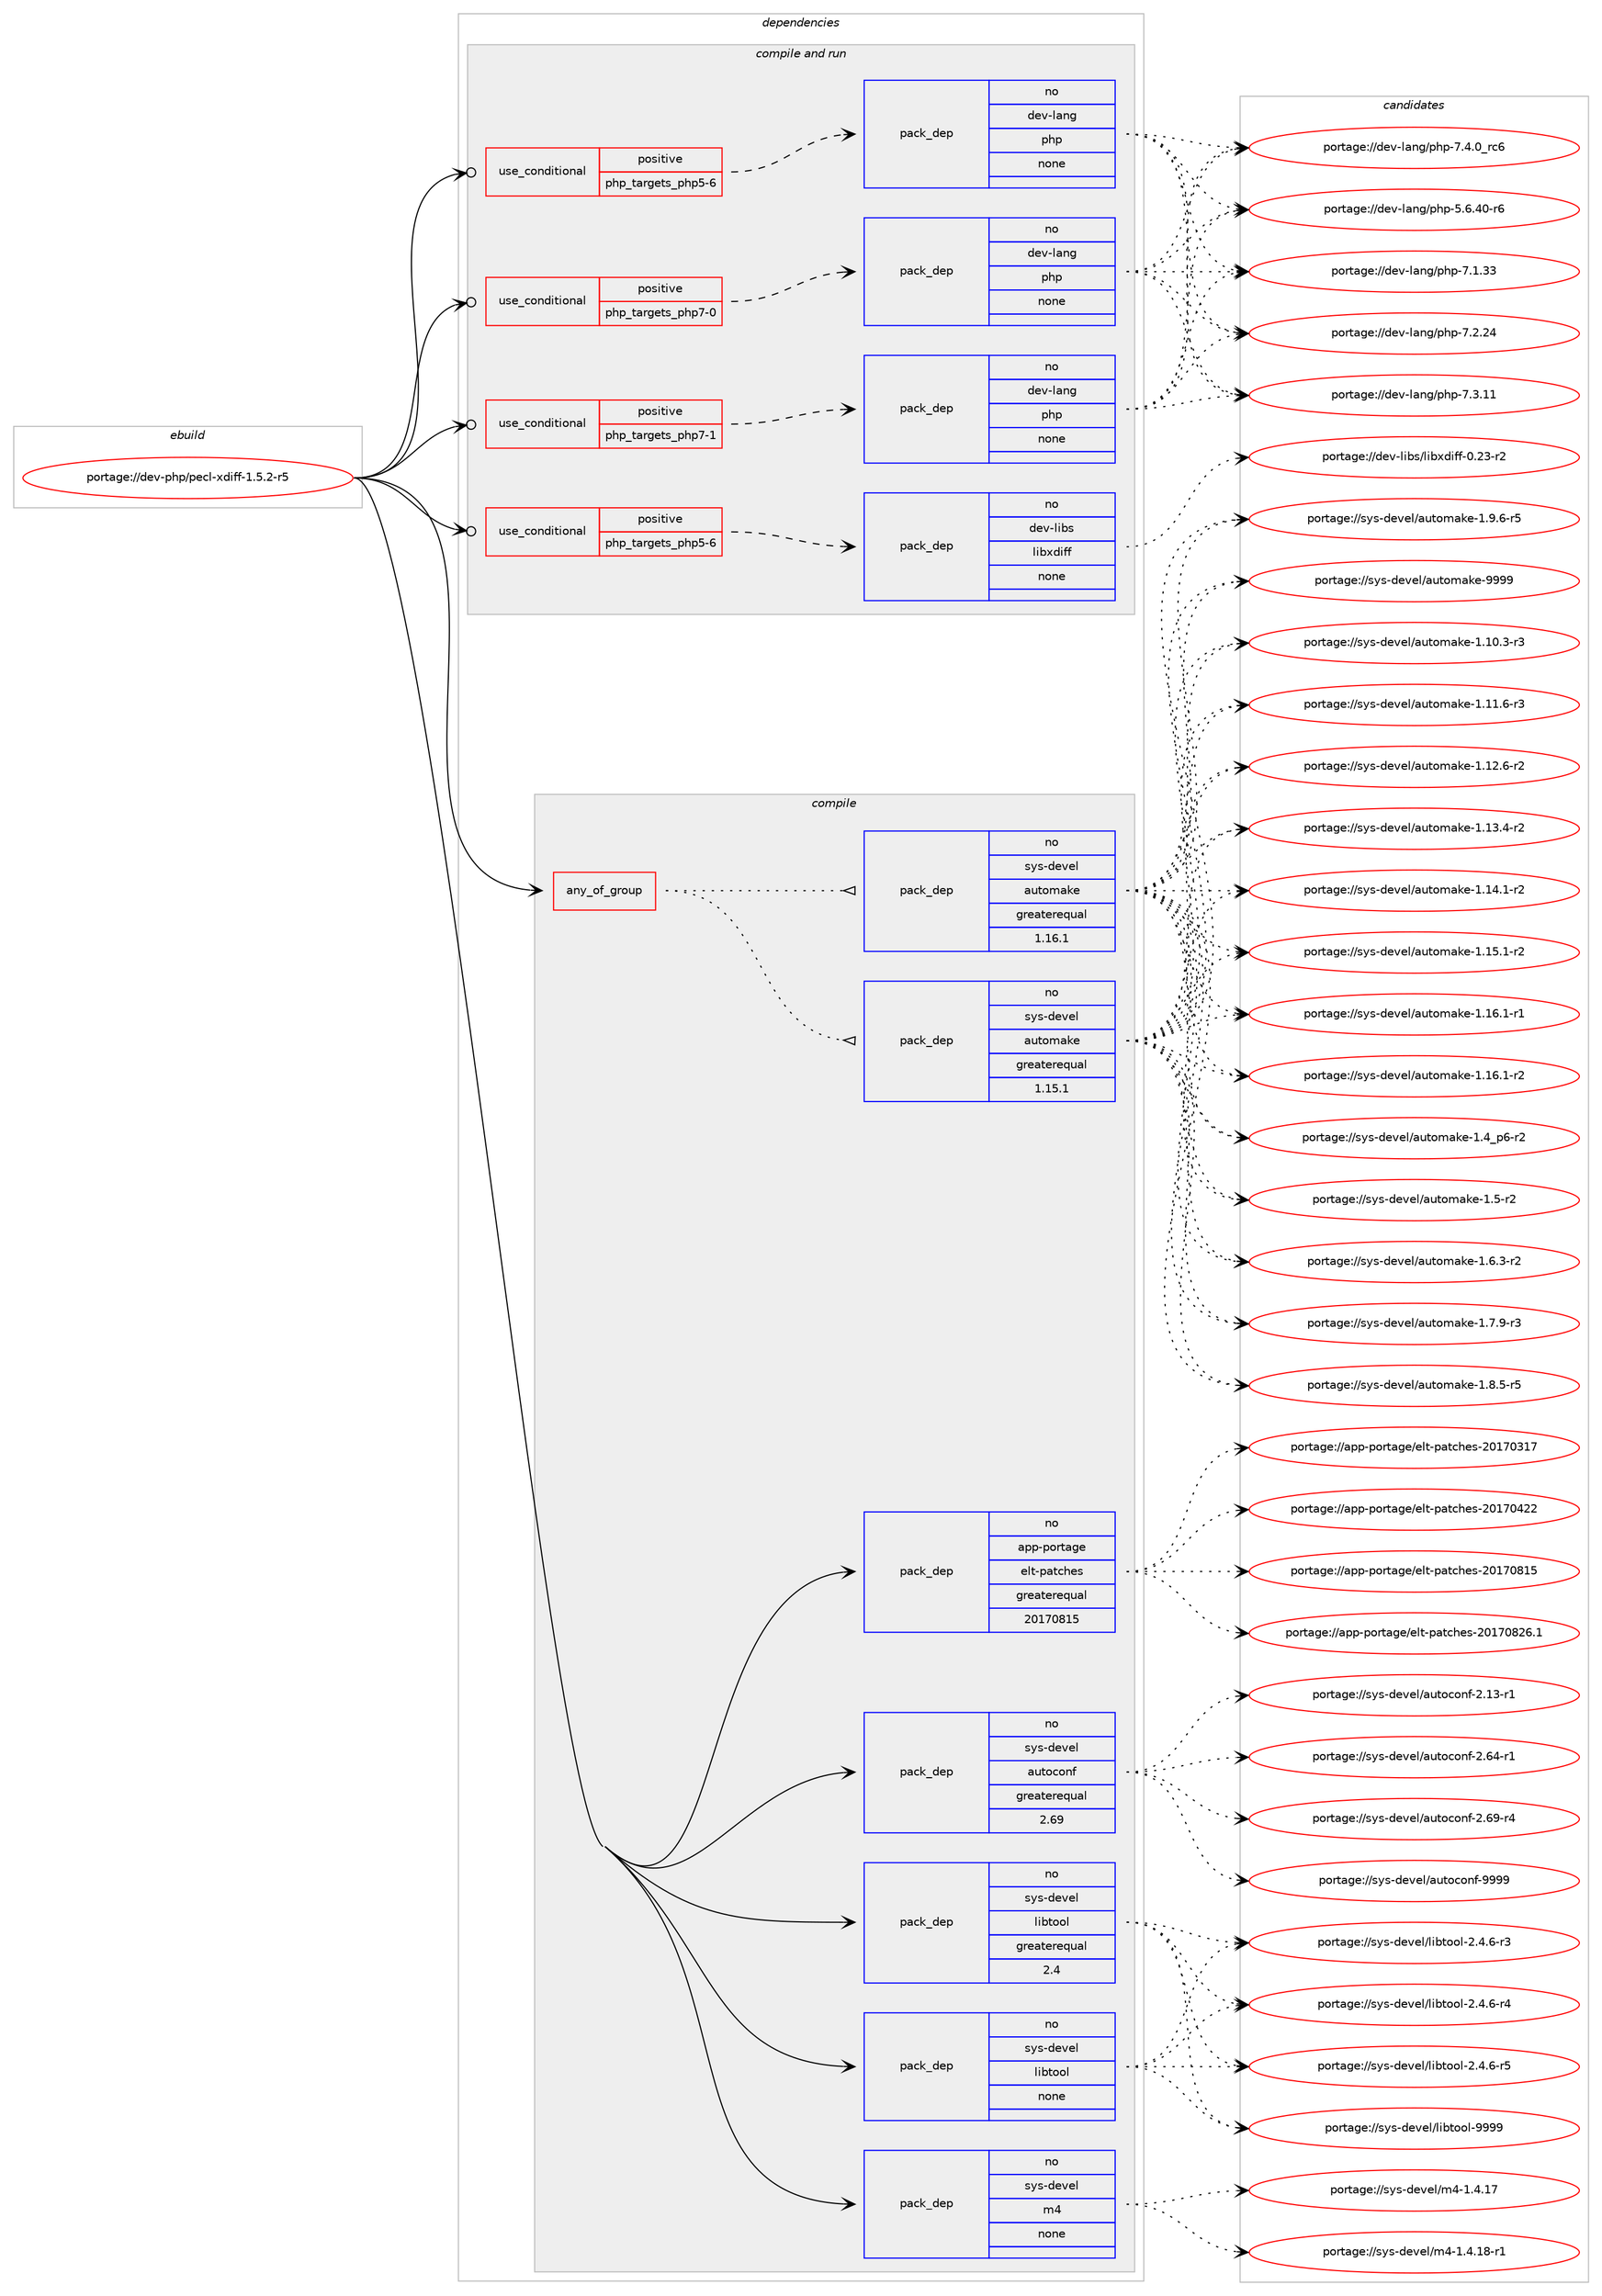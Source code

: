 digraph prolog {

# *************
# Graph options
# *************

newrank=true;
concentrate=true;
compound=true;
graph [rankdir=LR,fontname=Helvetica,fontsize=10,ranksep=1.5];#, ranksep=2.5, nodesep=0.2];
edge  [arrowhead=vee];
node  [fontname=Helvetica,fontsize=10];

# **********
# The ebuild
# **********

subgraph cluster_leftcol {
color=gray;
rank=same;
label=<<i>ebuild</i>>;
id [label="portage://dev-php/pecl-xdiff-1.5.2-r5", color=red, width=4, href="../dev-php/pecl-xdiff-1.5.2-r5.svg"];
}

# ****************
# The dependencies
# ****************

subgraph cluster_midcol {
color=gray;
label=<<i>dependencies</i>>;
subgraph cluster_compile {
fillcolor="#eeeeee";
style=filled;
label=<<i>compile</i>>;
subgraph any3214 {
dependency126390 [label=<<TABLE BORDER="0" CELLBORDER="1" CELLSPACING="0" CELLPADDING="4"><TR><TD CELLPADDING="10">any_of_group</TD></TR></TABLE>>, shape=none, color=red];subgraph pack98508 {
dependency126391 [label=<<TABLE BORDER="0" CELLBORDER="1" CELLSPACING="0" CELLPADDING="4" WIDTH="220"><TR><TD ROWSPAN="6" CELLPADDING="30">pack_dep</TD></TR><TR><TD WIDTH="110">no</TD></TR><TR><TD>sys-devel</TD></TR><TR><TD>automake</TD></TR><TR><TD>greaterequal</TD></TR><TR><TD>1.16.1</TD></TR></TABLE>>, shape=none, color=blue];
}
dependency126390:e -> dependency126391:w [weight=20,style="dotted",arrowhead="oinv"];
subgraph pack98509 {
dependency126392 [label=<<TABLE BORDER="0" CELLBORDER="1" CELLSPACING="0" CELLPADDING="4" WIDTH="220"><TR><TD ROWSPAN="6" CELLPADDING="30">pack_dep</TD></TR><TR><TD WIDTH="110">no</TD></TR><TR><TD>sys-devel</TD></TR><TR><TD>automake</TD></TR><TR><TD>greaterequal</TD></TR><TR><TD>1.15.1</TD></TR></TABLE>>, shape=none, color=blue];
}
dependency126390:e -> dependency126392:w [weight=20,style="dotted",arrowhead="oinv"];
}
id:e -> dependency126390:w [weight=20,style="solid",arrowhead="vee"];
subgraph pack98510 {
dependency126393 [label=<<TABLE BORDER="0" CELLBORDER="1" CELLSPACING="0" CELLPADDING="4" WIDTH="220"><TR><TD ROWSPAN="6" CELLPADDING="30">pack_dep</TD></TR><TR><TD WIDTH="110">no</TD></TR><TR><TD>app-portage</TD></TR><TR><TD>elt-patches</TD></TR><TR><TD>greaterequal</TD></TR><TR><TD>20170815</TD></TR></TABLE>>, shape=none, color=blue];
}
id:e -> dependency126393:w [weight=20,style="solid",arrowhead="vee"];
subgraph pack98511 {
dependency126394 [label=<<TABLE BORDER="0" CELLBORDER="1" CELLSPACING="0" CELLPADDING="4" WIDTH="220"><TR><TD ROWSPAN="6" CELLPADDING="30">pack_dep</TD></TR><TR><TD WIDTH="110">no</TD></TR><TR><TD>sys-devel</TD></TR><TR><TD>autoconf</TD></TR><TR><TD>greaterequal</TD></TR><TR><TD>2.69</TD></TR></TABLE>>, shape=none, color=blue];
}
id:e -> dependency126394:w [weight=20,style="solid",arrowhead="vee"];
subgraph pack98512 {
dependency126395 [label=<<TABLE BORDER="0" CELLBORDER="1" CELLSPACING="0" CELLPADDING="4" WIDTH="220"><TR><TD ROWSPAN="6" CELLPADDING="30">pack_dep</TD></TR><TR><TD WIDTH="110">no</TD></TR><TR><TD>sys-devel</TD></TR><TR><TD>libtool</TD></TR><TR><TD>greaterequal</TD></TR><TR><TD>2.4</TD></TR></TABLE>>, shape=none, color=blue];
}
id:e -> dependency126395:w [weight=20,style="solid",arrowhead="vee"];
subgraph pack98513 {
dependency126396 [label=<<TABLE BORDER="0" CELLBORDER="1" CELLSPACING="0" CELLPADDING="4" WIDTH="220"><TR><TD ROWSPAN="6" CELLPADDING="30">pack_dep</TD></TR><TR><TD WIDTH="110">no</TD></TR><TR><TD>sys-devel</TD></TR><TR><TD>libtool</TD></TR><TR><TD>none</TD></TR><TR><TD></TD></TR></TABLE>>, shape=none, color=blue];
}
id:e -> dependency126396:w [weight=20,style="solid",arrowhead="vee"];
subgraph pack98514 {
dependency126397 [label=<<TABLE BORDER="0" CELLBORDER="1" CELLSPACING="0" CELLPADDING="4" WIDTH="220"><TR><TD ROWSPAN="6" CELLPADDING="30">pack_dep</TD></TR><TR><TD WIDTH="110">no</TD></TR><TR><TD>sys-devel</TD></TR><TR><TD>m4</TD></TR><TR><TD>none</TD></TR><TR><TD></TD></TR></TABLE>>, shape=none, color=blue];
}
id:e -> dependency126397:w [weight=20,style="solid",arrowhead="vee"];
}
subgraph cluster_compileandrun {
fillcolor="#eeeeee";
style=filled;
label=<<i>compile and run</i>>;
subgraph cond24603 {
dependency126398 [label=<<TABLE BORDER="0" CELLBORDER="1" CELLSPACING="0" CELLPADDING="4"><TR><TD ROWSPAN="3" CELLPADDING="10">use_conditional</TD></TR><TR><TD>positive</TD></TR><TR><TD>php_targets_php5-6</TD></TR></TABLE>>, shape=none, color=red];
subgraph pack98515 {
dependency126399 [label=<<TABLE BORDER="0" CELLBORDER="1" CELLSPACING="0" CELLPADDING="4" WIDTH="220"><TR><TD ROWSPAN="6" CELLPADDING="30">pack_dep</TD></TR><TR><TD WIDTH="110">no</TD></TR><TR><TD>dev-lang</TD></TR><TR><TD>php</TD></TR><TR><TD>none</TD></TR><TR><TD></TD></TR></TABLE>>, shape=none, color=blue];
}
dependency126398:e -> dependency126399:w [weight=20,style="dashed",arrowhead="vee"];
}
id:e -> dependency126398:w [weight=20,style="solid",arrowhead="odotvee"];
subgraph cond24604 {
dependency126400 [label=<<TABLE BORDER="0" CELLBORDER="1" CELLSPACING="0" CELLPADDING="4"><TR><TD ROWSPAN="3" CELLPADDING="10">use_conditional</TD></TR><TR><TD>positive</TD></TR><TR><TD>php_targets_php5-6</TD></TR></TABLE>>, shape=none, color=red];
subgraph pack98516 {
dependency126401 [label=<<TABLE BORDER="0" CELLBORDER="1" CELLSPACING="0" CELLPADDING="4" WIDTH="220"><TR><TD ROWSPAN="6" CELLPADDING="30">pack_dep</TD></TR><TR><TD WIDTH="110">no</TD></TR><TR><TD>dev-libs</TD></TR><TR><TD>libxdiff</TD></TR><TR><TD>none</TD></TR><TR><TD></TD></TR></TABLE>>, shape=none, color=blue];
}
dependency126400:e -> dependency126401:w [weight=20,style="dashed",arrowhead="vee"];
}
id:e -> dependency126400:w [weight=20,style="solid",arrowhead="odotvee"];
subgraph cond24605 {
dependency126402 [label=<<TABLE BORDER="0" CELLBORDER="1" CELLSPACING="0" CELLPADDING="4"><TR><TD ROWSPAN="3" CELLPADDING="10">use_conditional</TD></TR><TR><TD>positive</TD></TR><TR><TD>php_targets_php7-0</TD></TR></TABLE>>, shape=none, color=red];
subgraph pack98517 {
dependency126403 [label=<<TABLE BORDER="0" CELLBORDER="1" CELLSPACING="0" CELLPADDING="4" WIDTH="220"><TR><TD ROWSPAN="6" CELLPADDING="30">pack_dep</TD></TR><TR><TD WIDTH="110">no</TD></TR><TR><TD>dev-lang</TD></TR><TR><TD>php</TD></TR><TR><TD>none</TD></TR><TR><TD></TD></TR></TABLE>>, shape=none, color=blue];
}
dependency126402:e -> dependency126403:w [weight=20,style="dashed",arrowhead="vee"];
}
id:e -> dependency126402:w [weight=20,style="solid",arrowhead="odotvee"];
subgraph cond24606 {
dependency126404 [label=<<TABLE BORDER="0" CELLBORDER="1" CELLSPACING="0" CELLPADDING="4"><TR><TD ROWSPAN="3" CELLPADDING="10">use_conditional</TD></TR><TR><TD>positive</TD></TR><TR><TD>php_targets_php7-1</TD></TR></TABLE>>, shape=none, color=red];
subgraph pack98518 {
dependency126405 [label=<<TABLE BORDER="0" CELLBORDER="1" CELLSPACING="0" CELLPADDING="4" WIDTH="220"><TR><TD ROWSPAN="6" CELLPADDING="30">pack_dep</TD></TR><TR><TD WIDTH="110">no</TD></TR><TR><TD>dev-lang</TD></TR><TR><TD>php</TD></TR><TR><TD>none</TD></TR><TR><TD></TD></TR></TABLE>>, shape=none, color=blue];
}
dependency126404:e -> dependency126405:w [weight=20,style="dashed",arrowhead="vee"];
}
id:e -> dependency126404:w [weight=20,style="solid",arrowhead="odotvee"];
}
subgraph cluster_run {
fillcolor="#eeeeee";
style=filled;
label=<<i>run</i>>;
}
}

# **************
# The candidates
# **************

subgraph cluster_choices {
rank=same;
color=gray;
label=<<i>candidates</i>>;

subgraph choice98508 {
color=black;
nodesep=1;
choiceportage11512111545100101118101108479711711611110997107101454946494846514511451 [label="portage://sys-devel/automake-1.10.3-r3", color=red, width=4,href="../sys-devel/automake-1.10.3-r3.svg"];
choiceportage11512111545100101118101108479711711611110997107101454946494946544511451 [label="portage://sys-devel/automake-1.11.6-r3", color=red, width=4,href="../sys-devel/automake-1.11.6-r3.svg"];
choiceportage11512111545100101118101108479711711611110997107101454946495046544511450 [label="portage://sys-devel/automake-1.12.6-r2", color=red, width=4,href="../sys-devel/automake-1.12.6-r2.svg"];
choiceportage11512111545100101118101108479711711611110997107101454946495146524511450 [label="portage://sys-devel/automake-1.13.4-r2", color=red, width=4,href="../sys-devel/automake-1.13.4-r2.svg"];
choiceportage11512111545100101118101108479711711611110997107101454946495246494511450 [label="portage://sys-devel/automake-1.14.1-r2", color=red, width=4,href="../sys-devel/automake-1.14.1-r2.svg"];
choiceportage11512111545100101118101108479711711611110997107101454946495346494511450 [label="portage://sys-devel/automake-1.15.1-r2", color=red, width=4,href="../sys-devel/automake-1.15.1-r2.svg"];
choiceportage11512111545100101118101108479711711611110997107101454946495446494511449 [label="portage://sys-devel/automake-1.16.1-r1", color=red, width=4,href="../sys-devel/automake-1.16.1-r1.svg"];
choiceportage11512111545100101118101108479711711611110997107101454946495446494511450 [label="portage://sys-devel/automake-1.16.1-r2", color=red, width=4,href="../sys-devel/automake-1.16.1-r2.svg"];
choiceportage115121115451001011181011084797117116111109971071014549465295112544511450 [label="portage://sys-devel/automake-1.4_p6-r2", color=red, width=4,href="../sys-devel/automake-1.4_p6-r2.svg"];
choiceportage11512111545100101118101108479711711611110997107101454946534511450 [label="portage://sys-devel/automake-1.5-r2", color=red, width=4,href="../sys-devel/automake-1.5-r2.svg"];
choiceportage115121115451001011181011084797117116111109971071014549465446514511450 [label="portage://sys-devel/automake-1.6.3-r2", color=red, width=4,href="../sys-devel/automake-1.6.3-r2.svg"];
choiceportage115121115451001011181011084797117116111109971071014549465546574511451 [label="portage://sys-devel/automake-1.7.9-r3", color=red, width=4,href="../sys-devel/automake-1.7.9-r3.svg"];
choiceportage115121115451001011181011084797117116111109971071014549465646534511453 [label="portage://sys-devel/automake-1.8.5-r5", color=red, width=4,href="../sys-devel/automake-1.8.5-r5.svg"];
choiceportage115121115451001011181011084797117116111109971071014549465746544511453 [label="portage://sys-devel/automake-1.9.6-r5", color=red, width=4,href="../sys-devel/automake-1.9.6-r5.svg"];
choiceportage115121115451001011181011084797117116111109971071014557575757 [label="portage://sys-devel/automake-9999", color=red, width=4,href="../sys-devel/automake-9999.svg"];
dependency126391:e -> choiceportage11512111545100101118101108479711711611110997107101454946494846514511451:w [style=dotted,weight="100"];
dependency126391:e -> choiceportage11512111545100101118101108479711711611110997107101454946494946544511451:w [style=dotted,weight="100"];
dependency126391:e -> choiceportage11512111545100101118101108479711711611110997107101454946495046544511450:w [style=dotted,weight="100"];
dependency126391:e -> choiceportage11512111545100101118101108479711711611110997107101454946495146524511450:w [style=dotted,weight="100"];
dependency126391:e -> choiceportage11512111545100101118101108479711711611110997107101454946495246494511450:w [style=dotted,weight="100"];
dependency126391:e -> choiceportage11512111545100101118101108479711711611110997107101454946495346494511450:w [style=dotted,weight="100"];
dependency126391:e -> choiceportage11512111545100101118101108479711711611110997107101454946495446494511449:w [style=dotted,weight="100"];
dependency126391:e -> choiceportage11512111545100101118101108479711711611110997107101454946495446494511450:w [style=dotted,weight="100"];
dependency126391:e -> choiceportage115121115451001011181011084797117116111109971071014549465295112544511450:w [style=dotted,weight="100"];
dependency126391:e -> choiceportage11512111545100101118101108479711711611110997107101454946534511450:w [style=dotted,weight="100"];
dependency126391:e -> choiceportage115121115451001011181011084797117116111109971071014549465446514511450:w [style=dotted,weight="100"];
dependency126391:e -> choiceportage115121115451001011181011084797117116111109971071014549465546574511451:w [style=dotted,weight="100"];
dependency126391:e -> choiceportage115121115451001011181011084797117116111109971071014549465646534511453:w [style=dotted,weight="100"];
dependency126391:e -> choiceportage115121115451001011181011084797117116111109971071014549465746544511453:w [style=dotted,weight="100"];
dependency126391:e -> choiceportage115121115451001011181011084797117116111109971071014557575757:w [style=dotted,weight="100"];
}
subgraph choice98509 {
color=black;
nodesep=1;
choiceportage11512111545100101118101108479711711611110997107101454946494846514511451 [label="portage://sys-devel/automake-1.10.3-r3", color=red, width=4,href="../sys-devel/automake-1.10.3-r3.svg"];
choiceportage11512111545100101118101108479711711611110997107101454946494946544511451 [label="portage://sys-devel/automake-1.11.6-r3", color=red, width=4,href="../sys-devel/automake-1.11.6-r3.svg"];
choiceportage11512111545100101118101108479711711611110997107101454946495046544511450 [label="portage://sys-devel/automake-1.12.6-r2", color=red, width=4,href="../sys-devel/automake-1.12.6-r2.svg"];
choiceportage11512111545100101118101108479711711611110997107101454946495146524511450 [label="portage://sys-devel/automake-1.13.4-r2", color=red, width=4,href="../sys-devel/automake-1.13.4-r2.svg"];
choiceportage11512111545100101118101108479711711611110997107101454946495246494511450 [label="portage://sys-devel/automake-1.14.1-r2", color=red, width=4,href="../sys-devel/automake-1.14.1-r2.svg"];
choiceportage11512111545100101118101108479711711611110997107101454946495346494511450 [label="portage://sys-devel/automake-1.15.1-r2", color=red, width=4,href="../sys-devel/automake-1.15.1-r2.svg"];
choiceportage11512111545100101118101108479711711611110997107101454946495446494511449 [label="portage://sys-devel/automake-1.16.1-r1", color=red, width=4,href="../sys-devel/automake-1.16.1-r1.svg"];
choiceportage11512111545100101118101108479711711611110997107101454946495446494511450 [label="portage://sys-devel/automake-1.16.1-r2", color=red, width=4,href="../sys-devel/automake-1.16.1-r2.svg"];
choiceportage115121115451001011181011084797117116111109971071014549465295112544511450 [label="portage://sys-devel/automake-1.4_p6-r2", color=red, width=4,href="../sys-devel/automake-1.4_p6-r2.svg"];
choiceportage11512111545100101118101108479711711611110997107101454946534511450 [label="portage://sys-devel/automake-1.5-r2", color=red, width=4,href="../sys-devel/automake-1.5-r2.svg"];
choiceportage115121115451001011181011084797117116111109971071014549465446514511450 [label="portage://sys-devel/automake-1.6.3-r2", color=red, width=4,href="../sys-devel/automake-1.6.3-r2.svg"];
choiceportage115121115451001011181011084797117116111109971071014549465546574511451 [label="portage://sys-devel/automake-1.7.9-r3", color=red, width=4,href="../sys-devel/automake-1.7.9-r3.svg"];
choiceportage115121115451001011181011084797117116111109971071014549465646534511453 [label="portage://sys-devel/automake-1.8.5-r5", color=red, width=4,href="../sys-devel/automake-1.8.5-r5.svg"];
choiceportage115121115451001011181011084797117116111109971071014549465746544511453 [label="portage://sys-devel/automake-1.9.6-r5", color=red, width=4,href="../sys-devel/automake-1.9.6-r5.svg"];
choiceportage115121115451001011181011084797117116111109971071014557575757 [label="portage://sys-devel/automake-9999", color=red, width=4,href="../sys-devel/automake-9999.svg"];
dependency126392:e -> choiceportage11512111545100101118101108479711711611110997107101454946494846514511451:w [style=dotted,weight="100"];
dependency126392:e -> choiceportage11512111545100101118101108479711711611110997107101454946494946544511451:w [style=dotted,weight="100"];
dependency126392:e -> choiceportage11512111545100101118101108479711711611110997107101454946495046544511450:w [style=dotted,weight="100"];
dependency126392:e -> choiceportage11512111545100101118101108479711711611110997107101454946495146524511450:w [style=dotted,weight="100"];
dependency126392:e -> choiceportage11512111545100101118101108479711711611110997107101454946495246494511450:w [style=dotted,weight="100"];
dependency126392:e -> choiceportage11512111545100101118101108479711711611110997107101454946495346494511450:w [style=dotted,weight="100"];
dependency126392:e -> choiceportage11512111545100101118101108479711711611110997107101454946495446494511449:w [style=dotted,weight="100"];
dependency126392:e -> choiceportage11512111545100101118101108479711711611110997107101454946495446494511450:w [style=dotted,weight="100"];
dependency126392:e -> choiceportage115121115451001011181011084797117116111109971071014549465295112544511450:w [style=dotted,weight="100"];
dependency126392:e -> choiceportage11512111545100101118101108479711711611110997107101454946534511450:w [style=dotted,weight="100"];
dependency126392:e -> choiceportage115121115451001011181011084797117116111109971071014549465446514511450:w [style=dotted,weight="100"];
dependency126392:e -> choiceportage115121115451001011181011084797117116111109971071014549465546574511451:w [style=dotted,weight="100"];
dependency126392:e -> choiceportage115121115451001011181011084797117116111109971071014549465646534511453:w [style=dotted,weight="100"];
dependency126392:e -> choiceportage115121115451001011181011084797117116111109971071014549465746544511453:w [style=dotted,weight="100"];
dependency126392:e -> choiceportage115121115451001011181011084797117116111109971071014557575757:w [style=dotted,weight="100"];
}
subgraph choice98510 {
color=black;
nodesep=1;
choiceportage97112112451121111141169710310147101108116451129711699104101115455048495548514955 [label="portage://app-portage/elt-patches-20170317", color=red, width=4,href="../app-portage/elt-patches-20170317.svg"];
choiceportage97112112451121111141169710310147101108116451129711699104101115455048495548525050 [label="portage://app-portage/elt-patches-20170422", color=red, width=4,href="../app-portage/elt-patches-20170422.svg"];
choiceportage97112112451121111141169710310147101108116451129711699104101115455048495548564953 [label="portage://app-portage/elt-patches-20170815", color=red, width=4,href="../app-portage/elt-patches-20170815.svg"];
choiceportage971121124511211111411697103101471011081164511297116991041011154550484955485650544649 [label="portage://app-portage/elt-patches-20170826.1", color=red, width=4,href="../app-portage/elt-patches-20170826.1.svg"];
dependency126393:e -> choiceportage97112112451121111141169710310147101108116451129711699104101115455048495548514955:w [style=dotted,weight="100"];
dependency126393:e -> choiceportage97112112451121111141169710310147101108116451129711699104101115455048495548525050:w [style=dotted,weight="100"];
dependency126393:e -> choiceportage97112112451121111141169710310147101108116451129711699104101115455048495548564953:w [style=dotted,weight="100"];
dependency126393:e -> choiceportage971121124511211111411697103101471011081164511297116991041011154550484955485650544649:w [style=dotted,weight="100"];
}
subgraph choice98511 {
color=black;
nodesep=1;
choiceportage1151211154510010111810110847971171161119911111010245504649514511449 [label="portage://sys-devel/autoconf-2.13-r1", color=red, width=4,href="../sys-devel/autoconf-2.13-r1.svg"];
choiceportage1151211154510010111810110847971171161119911111010245504654524511449 [label="portage://sys-devel/autoconf-2.64-r1", color=red, width=4,href="../sys-devel/autoconf-2.64-r1.svg"];
choiceportage1151211154510010111810110847971171161119911111010245504654574511452 [label="portage://sys-devel/autoconf-2.69-r4", color=red, width=4,href="../sys-devel/autoconf-2.69-r4.svg"];
choiceportage115121115451001011181011084797117116111991111101024557575757 [label="portage://sys-devel/autoconf-9999", color=red, width=4,href="../sys-devel/autoconf-9999.svg"];
dependency126394:e -> choiceportage1151211154510010111810110847971171161119911111010245504649514511449:w [style=dotted,weight="100"];
dependency126394:e -> choiceportage1151211154510010111810110847971171161119911111010245504654524511449:w [style=dotted,weight="100"];
dependency126394:e -> choiceportage1151211154510010111810110847971171161119911111010245504654574511452:w [style=dotted,weight="100"];
dependency126394:e -> choiceportage115121115451001011181011084797117116111991111101024557575757:w [style=dotted,weight="100"];
}
subgraph choice98512 {
color=black;
nodesep=1;
choiceportage1151211154510010111810110847108105981161111111084550465246544511451 [label="portage://sys-devel/libtool-2.4.6-r3", color=red, width=4,href="../sys-devel/libtool-2.4.6-r3.svg"];
choiceportage1151211154510010111810110847108105981161111111084550465246544511452 [label="portage://sys-devel/libtool-2.4.6-r4", color=red, width=4,href="../sys-devel/libtool-2.4.6-r4.svg"];
choiceportage1151211154510010111810110847108105981161111111084550465246544511453 [label="portage://sys-devel/libtool-2.4.6-r5", color=red, width=4,href="../sys-devel/libtool-2.4.6-r5.svg"];
choiceportage1151211154510010111810110847108105981161111111084557575757 [label="portage://sys-devel/libtool-9999", color=red, width=4,href="../sys-devel/libtool-9999.svg"];
dependency126395:e -> choiceportage1151211154510010111810110847108105981161111111084550465246544511451:w [style=dotted,weight="100"];
dependency126395:e -> choiceportage1151211154510010111810110847108105981161111111084550465246544511452:w [style=dotted,weight="100"];
dependency126395:e -> choiceportage1151211154510010111810110847108105981161111111084550465246544511453:w [style=dotted,weight="100"];
dependency126395:e -> choiceportage1151211154510010111810110847108105981161111111084557575757:w [style=dotted,weight="100"];
}
subgraph choice98513 {
color=black;
nodesep=1;
choiceportage1151211154510010111810110847108105981161111111084550465246544511451 [label="portage://sys-devel/libtool-2.4.6-r3", color=red, width=4,href="../sys-devel/libtool-2.4.6-r3.svg"];
choiceportage1151211154510010111810110847108105981161111111084550465246544511452 [label="portage://sys-devel/libtool-2.4.6-r4", color=red, width=4,href="../sys-devel/libtool-2.4.6-r4.svg"];
choiceportage1151211154510010111810110847108105981161111111084550465246544511453 [label="portage://sys-devel/libtool-2.4.6-r5", color=red, width=4,href="../sys-devel/libtool-2.4.6-r5.svg"];
choiceportage1151211154510010111810110847108105981161111111084557575757 [label="portage://sys-devel/libtool-9999", color=red, width=4,href="../sys-devel/libtool-9999.svg"];
dependency126396:e -> choiceportage1151211154510010111810110847108105981161111111084550465246544511451:w [style=dotted,weight="100"];
dependency126396:e -> choiceportage1151211154510010111810110847108105981161111111084550465246544511452:w [style=dotted,weight="100"];
dependency126396:e -> choiceportage1151211154510010111810110847108105981161111111084550465246544511453:w [style=dotted,weight="100"];
dependency126396:e -> choiceportage1151211154510010111810110847108105981161111111084557575757:w [style=dotted,weight="100"];
}
subgraph choice98514 {
color=black;
nodesep=1;
choiceportage11512111545100101118101108471095245494652464955 [label="portage://sys-devel/m4-1.4.17", color=red, width=4,href="../sys-devel/m4-1.4.17.svg"];
choiceportage115121115451001011181011084710952454946524649564511449 [label="portage://sys-devel/m4-1.4.18-r1", color=red, width=4,href="../sys-devel/m4-1.4.18-r1.svg"];
dependency126397:e -> choiceportage11512111545100101118101108471095245494652464955:w [style=dotted,weight="100"];
dependency126397:e -> choiceportage115121115451001011181011084710952454946524649564511449:w [style=dotted,weight="100"];
}
subgraph choice98515 {
color=black;
nodesep=1;
choiceportage100101118451089711010347112104112455346544652484511454 [label="portage://dev-lang/php-5.6.40-r6", color=red, width=4,href="../dev-lang/php-5.6.40-r6.svg"];
choiceportage10010111845108971101034711210411245554649465151 [label="portage://dev-lang/php-7.1.33", color=red, width=4,href="../dev-lang/php-7.1.33.svg"];
choiceportage10010111845108971101034711210411245554650465052 [label="portage://dev-lang/php-7.2.24", color=red, width=4,href="../dev-lang/php-7.2.24.svg"];
choiceportage10010111845108971101034711210411245554651464949 [label="portage://dev-lang/php-7.3.11", color=red, width=4,href="../dev-lang/php-7.3.11.svg"];
choiceportage100101118451089711010347112104112455546524648951149954 [label="portage://dev-lang/php-7.4.0_rc6", color=red, width=4,href="../dev-lang/php-7.4.0_rc6.svg"];
dependency126399:e -> choiceportage100101118451089711010347112104112455346544652484511454:w [style=dotted,weight="100"];
dependency126399:e -> choiceportage10010111845108971101034711210411245554649465151:w [style=dotted,weight="100"];
dependency126399:e -> choiceportage10010111845108971101034711210411245554650465052:w [style=dotted,weight="100"];
dependency126399:e -> choiceportage10010111845108971101034711210411245554651464949:w [style=dotted,weight="100"];
dependency126399:e -> choiceportage100101118451089711010347112104112455546524648951149954:w [style=dotted,weight="100"];
}
subgraph choice98516 {
color=black;
nodesep=1;
choiceportage1001011184510810598115471081059812010010510210245484650514511450 [label="portage://dev-libs/libxdiff-0.23-r2", color=red, width=4,href="../dev-libs/libxdiff-0.23-r2.svg"];
dependency126401:e -> choiceportage1001011184510810598115471081059812010010510210245484650514511450:w [style=dotted,weight="100"];
}
subgraph choice98517 {
color=black;
nodesep=1;
choiceportage100101118451089711010347112104112455346544652484511454 [label="portage://dev-lang/php-5.6.40-r6", color=red, width=4,href="../dev-lang/php-5.6.40-r6.svg"];
choiceportage10010111845108971101034711210411245554649465151 [label="portage://dev-lang/php-7.1.33", color=red, width=4,href="../dev-lang/php-7.1.33.svg"];
choiceportage10010111845108971101034711210411245554650465052 [label="portage://dev-lang/php-7.2.24", color=red, width=4,href="../dev-lang/php-7.2.24.svg"];
choiceportage10010111845108971101034711210411245554651464949 [label="portage://dev-lang/php-7.3.11", color=red, width=4,href="../dev-lang/php-7.3.11.svg"];
choiceportage100101118451089711010347112104112455546524648951149954 [label="portage://dev-lang/php-7.4.0_rc6", color=red, width=4,href="../dev-lang/php-7.4.0_rc6.svg"];
dependency126403:e -> choiceportage100101118451089711010347112104112455346544652484511454:w [style=dotted,weight="100"];
dependency126403:e -> choiceportage10010111845108971101034711210411245554649465151:w [style=dotted,weight="100"];
dependency126403:e -> choiceportage10010111845108971101034711210411245554650465052:w [style=dotted,weight="100"];
dependency126403:e -> choiceportage10010111845108971101034711210411245554651464949:w [style=dotted,weight="100"];
dependency126403:e -> choiceportage100101118451089711010347112104112455546524648951149954:w [style=dotted,weight="100"];
}
subgraph choice98518 {
color=black;
nodesep=1;
choiceportage100101118451089711010347112104112455346544652484511454 [label="portage://dev-lang/php-5.6.40-r6", color=red, width=4,href="../dev-lang/php-5.6.40-r6.svg"];
choiceportage10010111845108971101034711210411245554649465151 [label="portage://dev-lang/php-7.1.33", color=red, width=4,href="../dev-lang/php-7.1.33.svg"];
choiceportage10010111845108971101034711210411245554650465052 [label="portage://dev-lang/php-7.2.24", color=red, width=4,href="../dev-lang/php-7.2.24.svg"];
choiceportage10010111845108971101034711210411245554651464949 [label="portage://dev-lang/php-7.3.11", color=red, width=4,href="../dev-lang/php-7.3.11.svg"];
choiceportage100101118451089711010347112104112455546524648951149954 [label="portage://dev-lang/php-7.4.0_rc6", color=red, width=4,href="../dev-lang/php-7.4.0_rc6.svg"];
dependency126405:e -> choiceportage100101118451089711010347112104112455346544652484511454:w [style=dotted,weight="100"];
dependency126405:e -> choiceportage10010111845108971101034711210411245554649465151:w [style=dotted,weight="100"];
dependency126405:e -> choiceportage10010111845108971101034711210411245554650465052:w [style=dotted,weight="100"];
dependency126405:e -> choiceportage10010111845108971101034711210411245554651464949:w [style=dotted,weight="100"];
dependency126405:e -> choiceportage100101118451089711010347112104112455546524648951149954:w [style=dotted,weight="100"];
}
}

}
